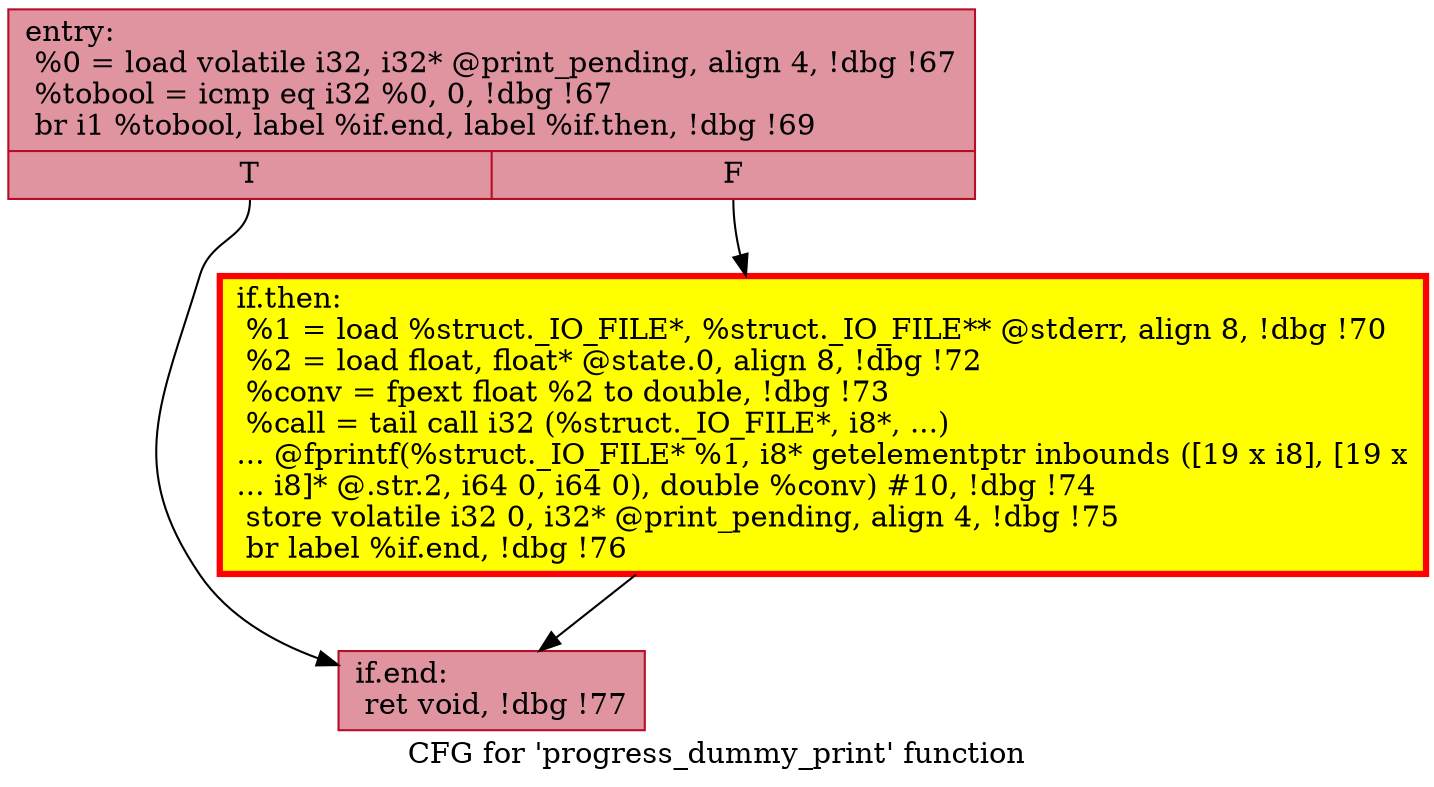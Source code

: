 digraph "CFG for 'progress_dummy_print' function" {
	label="CFG for 'progress_dummy_print' function";

	Node0x5563147fa7f0 [shape=record,color="#b70d28ff", style=filled, fillcolor="#b70d2870",label="{entry:\l  %0 = load volatile i32, i32* @print_pending, align 4, !dbg !67\l  %tobool = icmp eq i32 %0, 0, !dbg !67\l  br i1 %tobool, label %if.end, label %if.then, !dbg !69\l|{<s0>T|<s1>F}}"];
	Node0x5563147fa7f0:s0 -> Node0x556314818470;
	Node0x5563147fa7f0:s1 -> Node0x556314818420;
	Node0x556314818420 [shape=record,penwidth=3.0, style="filled", color="red", fillcolor="yellow",label="{if.then:                                          \l  %1 = load %struct._IO_FILE*, %struct._IO_FILE** @stderr, align 8, !dbg !70\l  %2 = load float, float* @state.0, align 8, !dbg !72\l  %conv = fpext float %2 to double, !dbg !73\l  %call = tail call i32 (%struct._IO_FILE*, i8*, ...)\l... @fprintf(%struct._IO_FILE* %1, i8* getelementptr inbounds ([19 x i8], [19 x\l... i8]* @.str.2, i64 0, i64 0), double %conv) #10, !dbg !74\l  store volatile i32 0, i32* @print_pending, align 4, !dbg !75\l  br label %if.end, !dbg !76\l}"];
	Node0x556314818420 -> Node0x556314818470;
	Node0x556314818470 [shape=record,color="#b70d28ff", style=filled, fillcolor="#b70d2870",label="{if.end:                                           \l  ret void, !dbg !77\l}"];
}

